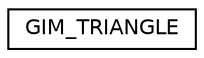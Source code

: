 digraph G
{
  edge [fontname="Helvetica",fontsize="10",labelfontname="Helvetica",labelfontsize="10"];
  node [fontname="Helvetica",fontsize="10",shape=record];
  rankdir=LR;
  Node1 [label="GIM_TRIANGLE",height=0.2,width=0.4,color="black", fillcolor="white", style="filled",URL="$dc/d9d/classGIM__TRIANGLE.html",tooltip="Class for colliding triangles."];
}
